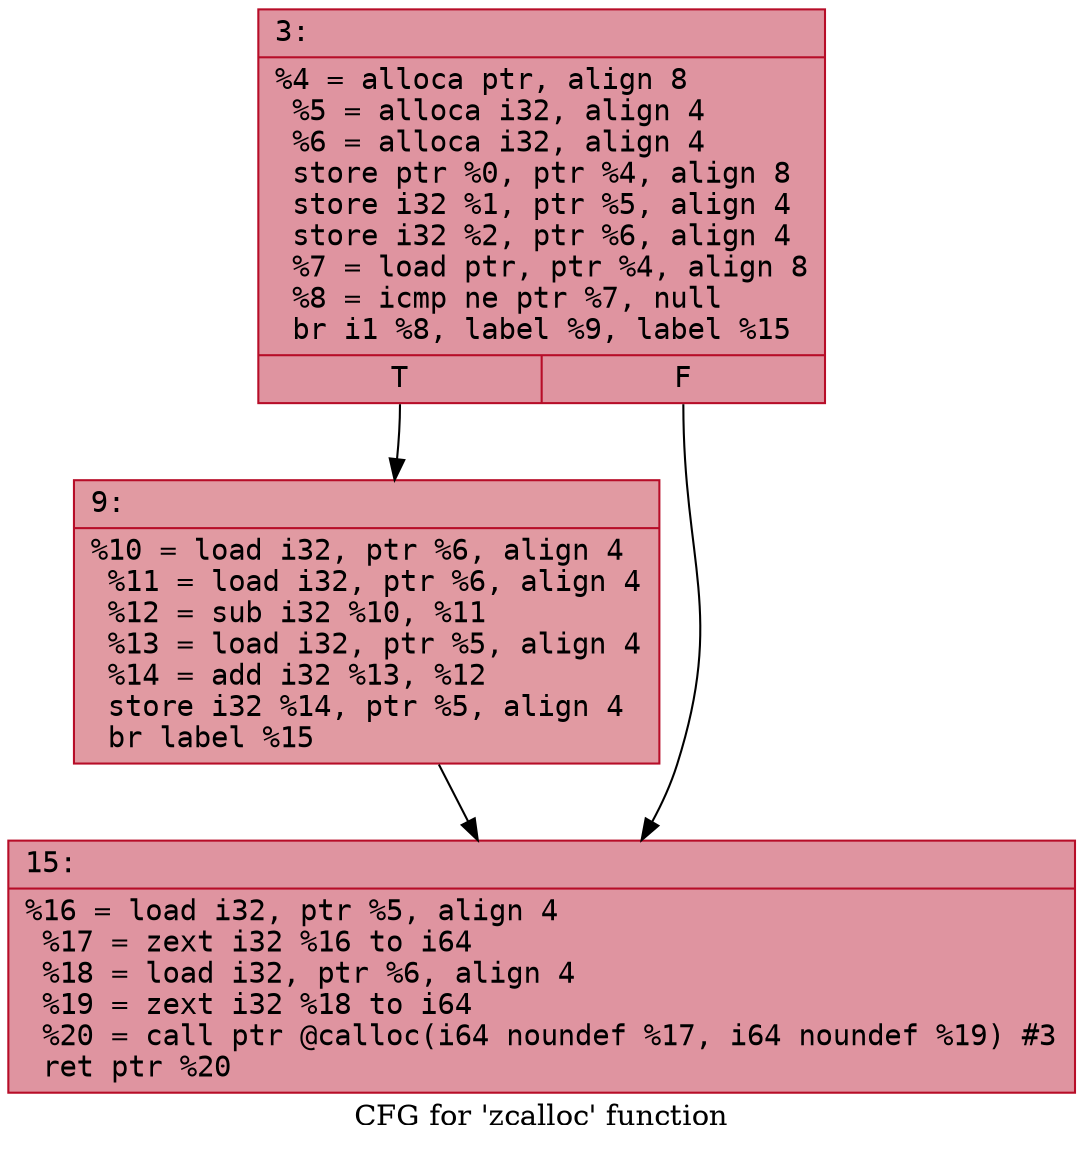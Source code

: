 digraph "CFG for 'zcalloc' function" {
	label="CFG for 'zcalloc' function";

	Node0x600003dbdf90 [shape=record,color="#b70d28ff", style=filled, fillcolor="#b70d2870" fontname="Courier",label="{3:\l|  %4 = alloca ptr, align 8\l  %5 = alloca i32, align 4\l  %6 = alloca i32, align 4\l  store ptr %0, ptr %4, align 8\l  store i32 %1, ptr %5, align 4\l  store i32 %2, ptr %6, align 4\l  %7 = load ptr, ptr %4, align 8\l  %8 = icmp ne ptr %7, null\l  br i1 %8, label %9, label %15\l|{<s0>T|<s1>F}}"];
	Node0x600003dbdf90:s0 -> Node0x600003dbdfe0[tooltip="3 -> 9\nProbability 62.50%" ];
	Node0x600003dbdf90:s1 -> Node0x600003dbe030[tooltip="3 -> 15\nProbability 37.50%" ];
	Node0x600003dbdfe0 [shape=record,color="#b70d28ff", style=filled, fillcolor="#bb1b2c70" fontname="Courier",label="{9:\l|  %10 = load i32, ptr %6, align 4\l  %11 = load i32, ptr %6, align 4\l  %12 = sub i32 %10, %11\l  %13 = load i32, ptr %5, align 4\l  %14 = add i32 %13, %12\l  store i32 %14, ptr %5, align 4\l  br label %15\l}"];
	Node0x600003dbdfe0 -> Node0x600003dbe030[tooltip="9 -> 15\nProbability 100.00%" ];
	Node0x600003dbe030 [shape=record,color="#b70d28ff", style=filled, fillcolor="#b70d2870" fontname="Courier",label="{15:\l|  %16 = load i32, ptr %5, align 4\l  %17 = zext i32 %16 to i64\l  %18 = load i32, ptr %6, align 4\l  %19 = zext i32 %18 to i64\l  %20 = call ptr @calloc(i64 noundef %17, i64 noundef %19) #3\l  ret ptr %20\l}"];
}
